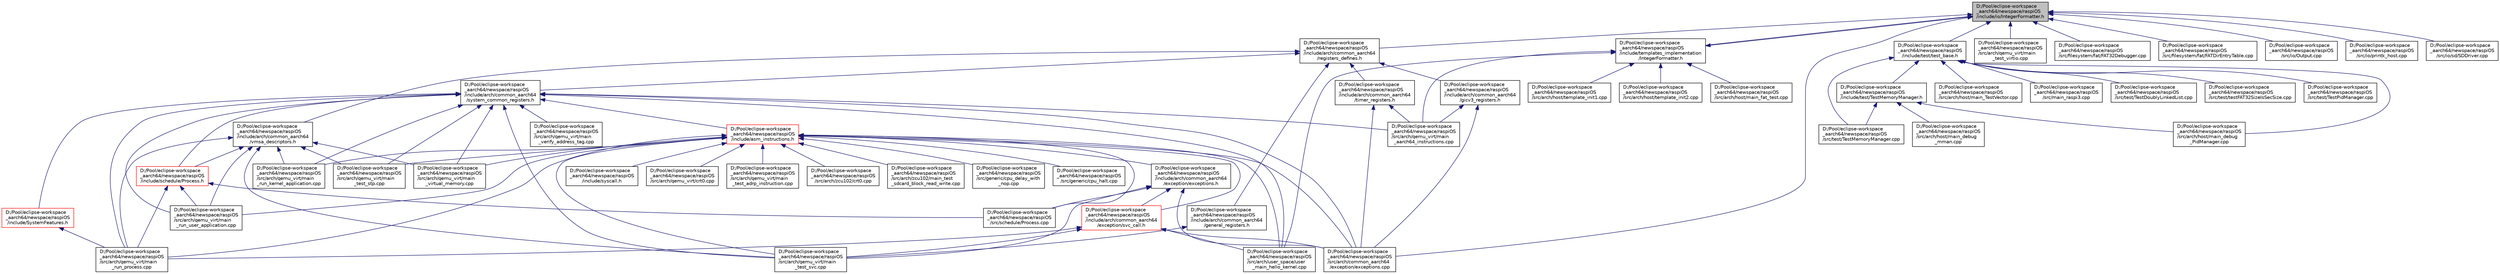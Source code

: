 digraph "D:/Pool/eclipse-workspace_aarch64/newspace/raspiOS/include/io/IntegerFormatter.h"
{
  edge [fontname="Helvetica",fontsize="10",labelfontname="Helvetica",labelfontsize="10"];
  node [fontname="Helvetica",fontsize="10",shape=record];
  Node1437 [label="D:/Pool/eclipse-workspace\l_aarch64/newspace/raspiOS\l/include/io/IntegerFormatter.h",height=0.2,width=0.4,color="black", fillcolor="grey75", style="filled", fontcolor="black"];
  Node1437 -> Node1438 [dir="back",color="midnightblue",fontsize="10",style="solid",fontname="Helvetica"];
  Node1438 [label="D:/Pool/eclipse-workspace\l_aarch64/newspace/raspiOS\l/include/arch/common_aarch64\l/registers_defines.h",height=0.2,width=0.4,color="black", fillcolor="white", style="filled",URL="$d1/dbd/registers__defines_8h.html"];
  Node1438 -> Node1439 [dir="back",color="midnightblue",fontsize="10",style="solid",fontname="Helvetica"];
  Node1439 [label="D:/Pool/eclipse-workspace\l_aarch64/newspace/raspiOS\l/include/arch/common_aarch64\l/system_common_registers.h",height=0.2,width=0.4,color="black", fillcolor="white", style="filled",URL="$d4/d1f/system__common__registers_8h.html"];
  Node1439 -> Node1440 [dir="back",color="midnightblue",fontsize="10",style="solid",fontname="Helvetica"];
  Node1440 [label="D:/Pool/eclipse-workspace\l_aarch64/newspace/raspiOS\l/include/asm_instructions.h",height=0.2,width=0.4,color="red", fillcolor="white", style="filled",URL="$d8/d2f/asm__instructions_8h.html"];
  Node1440 -> Node1441 [dir="back",color="midnightblue",fontsize="10",style="solid",fontname="Helvetica"];
  Node1441 [label="D:/Pool/eclipse-workspace\l_aarch64/newspace/raspiOS\l/include/arch/common_aarch64\l/exception/exceptions.h",height=0.2,width=0.4,color="black", fillcolor="white", style="filled",URL="$d4/d03/exceptions_8h.html"];
  Node1441 -> Node1442 [dir="back",color="midnightblue",fontsize="10",style="solid",fontname="Helvetica"];
  Node1442 [label="D:/Pool/eclipse-workspace\l_aarch64/newspace/raspiOS\l/include/arch/common_aarch64\l/exception/svc_call.h",height=0.2,width=0.4,color="red", fillcolor="white", style="filled",URL="$dc/d45/svc__call_8h.html"];
  Node1442 -> Node1443 [dir="back",color="midnightblue",fontsize="10",style="solid",fontname="Helvetica"];
  Node1443 [label="D:/Pool/eclipse-workspace\l_aarch64/newspace/raspiOS\l/src/arch/common_aarch64\l/exception/exceptions.cpp",height=0.2,width=0.4,color="black", fillcolor="white", style="filled",URL="$dd/d12/exceptions_8cpp.html"];
  Node1442 -> Node1444 [dir="back",color="midnightblue",fontsize="10",style="solid",fontname="Helvetica"];
  Node1444 [label="D:/Pool/eclipse-workspace\l_aarch64/newspace/raspiOS\l/src/arch/qemu_virt/main\l_run_process.cpp",height=0.2,width=0.4,color="black", fillcolor="white", style="filled",URL="$d9/d35/main__run__process_8cpp.html"];
  Node1442 -> Node1445 [dir="back",color="midnightblue",fontsize="10",style="solid",fontname="Helvetica"];
  Node1445 [label="D:/Pool/eclipse-workspace\l_aarch64/newspace/raspiOS\l/src/arch/qemu_virt/main\l_test_svc.cpp",height=0.2,width=0.4,color="black", fillcolor="white", style="filled",URL="$da/d8e/main__test__svc_8cpp.html"];
  Node1442 -> Node1448 [dir="back",color="midnightblue",fontsize="10",style="solid",fontname="Helvetica"];
  Node1448 [label="D:/Pool/eclipse-workspace\l_aarch64/newspace/raspiOS\l/src/arch/user_space/user\l_main_hello_kernel.cpp",height=0.2,width=0.4,color="black", fillcolor="white", style="filled",URL="$db/db2/user__main__hello__kernel_8cpp.html"];
  Node1441 -> Node1443 [dir="back",color="midnightblue",fontsize="10",style="solid",fontname="Helvetica"];
  Node1441 -> Node1445 [dir="back",color="midnightblue",fontsize="10",style="solid",fontname="Helvetica"];
  Node1441 -> Node1450 [dir="back",color="midnightblue",fontsize="10",style="solid",fontname="Helvetica"];
  Node1450 [label="D:/Pool/eclipse-workspace\l_aarch64/newspace/raspiOS\l/src/schedule/Process.cpp",height=0.2,width=0.4,color="black", fillcolor="white", style="filled",URL="$dd/d2b/_process_8cpp.html"];
  Node1440 -> Node1442 [dir="back",color="midnightblue",fontsize="10",style="solid",fontname="Helvetica"];
  Node1440 -> Node1451 [dir="back",color="midnightblue",fontsize="10",style="solid",fontname="Helvetica"];
  Node1451 [label="D:/Pool/eclipse-workspace\l_aarch64/newspace/raspiOS\l/include/syscall.h",height=0.2,width=0.4,color="black", fillcolor="white", style="filled",URL="$de/ddf/syscall_8h.html"];
  Node1440 -> Node1443 [dir="back",color="midnightblue",fontsize="10",style="solid",fontname="Helvetica"];
  Node1440 -> Node1452 [dir="back",color="midnightblue",fontsize="10",style="solid",fontname="Helvetica"];
  Node1452 [label="D:/Pool/eclipse-workspace\l_aarch64/newspace/raspiOS\l/src/arch/qemu_virt/crt0.cpp",height=0.2,width=0.4,color="black", fillcolor="white", style="filled",URL="$d9/dfe/qemu__virt_2crt0_8cpp.html"];
  Node1440 -> Node1453 [dir="back",color="midnightblue",fontsize="10",style="solid",fontname="Helvetica"];
  Node1453 [label="D:/Pool/eclipse-workspace\l_aarch64/newspace/raspiOS\l/src/arch/qemu_virt/main\l_run_kernel_application.cpp",height=0.2,width=0.4,color="black", fillcolor="white", style="filled",URL="$d6/d3e/main__run__kernel__application_8cpp.html"];
  Node1440 -> Node1444 [dir="back",color="midnightblue",fontsize="10",style="solid",fontname="Helvetica"];
  Node1440 -> Node1454 [dir="back",color="midnightblue",fontsize="10",style="solid",fontname="Helvetica"];
  Node1454 [label="D:/Pool/eclipse-workspace\l_aarch64/newspace/raspiOS\l/src/arch/qemu_virt/main\l_run_user_application.cpp",height=0.2,width=0.4,color="black", fillcolor="white", style="filled",URL="$d3/d50/main__run__user__application_8cpp.html"];
  Node1440 -> Node1455 [dir="back",color="midnightblue",fontsize="10",style="solid",fontname="Helvetica"];
  Node1455 [label="D:/Pool/eclipse-workspace\l_aarch64/newspace/raspiOS\l/src/arch/qemu_virt/main\l_test_adrp_instruction.cpp",height=0.2,width=0.4,color="black", fillcolor="white", style="filled",URL="$d8/d64/main__test__adrp__instruction_8cpp.html"];
  Node1440 -> Node1456 [dir="back",color="midnightblue",fontsize="10",style="solid",fontname="Helvetica"];
  Node1456 [label="D:/Pool/eclipse-workspace\l_aarch64/newspace/raspiOS\l/src/arch/qemu_virt/main\l_test_stp.cpp",height=0.2,width=0.4,color="black", fillcolor="white", style="filled",URL="$d9/dca/main__test__stp_8cpp.html"];
  Node1440 -> Node1445 [dir="back",color="midnightblue",fontsize="10",style="solid",fontname="Helvetica"];
  Node1440 -> Node1457 [dir="back",color="midnightblue",fontsize="10",style="solid",fontname="Helvetica"];
  Node1457 [label="D:/Pool/eclipse-workspace\l_aarch64/newspace/raspiOS\l/src/arch/qemu_virt/main\l_virtual_memory.cpp",height=0.2,width=0.4,color="black", fillcolor="white", style="filled",URL="$d5/d69/main__virtual__memory_8cpp.html"];
  Node1440 -> Node1448 [dir="back",color="midnightblue",fontsize="10",style="solid",fontname="Helvetica"];
  Node1440 -> Node1458 [dir="back",color="midnightblue",fontsize="10",style="solid",fontname="Helvetica"];
  Node1458 [label="D:/Pool/eclipse-workspace\l_aarch64/newspace/raspiOS\l/src/arch/zcu102/crt0.cpp",height=0.2,width=0.4,color="black", fillcolor="white", style="filled",URL="$d4/d12/zcu102_2crt0_8cpp.html"];
  Node1440 -> Node1459 [dir="back",color="midnightblue",fontsize="10",style="solid",fontname="Helvetica"];
  Node1459 [label="D:/Pool/eclipse-workspace\l_aarch64/newspace/raspiOS\l/src/arch/zcu102/main_test\l_sdcard_block_read_write.cpp",height=0.2,width=0.4,color="black", fillcolor="white", style="filled",URL="$db/d43/main__test__sdcard__block__read__write_8cpp.html"];
  Node1440 -> Node1460 [dir="back",color="midnightblue",fontsize="10",style="solid",fontname="Helvetica"];
  Node1460 [label="D:/Pool/eclipse-workspace\l_aarch64/newspace/raspiOS\l/src/generic/cpu_delay_with\l_nop.cpp",height=0.2,width=0.4,color="black", fillcolor="white", style="filled",URL="$d4/d7b/cpu__delay__with__nop_8cpp.html"];
  Node1440 -> Node1461 [dir="back",color="midnightblue",fontsize="10",style="solid",fontname="Helvetica"];
  Node1461 [label="D:/Pool/eclipse-workspace\l_aarch64/newspace/raspiOS\l/src/generic/cpu_halt.cpp",height=0.2,width=0.4,color="black", fillcolor="white", style="filled",URL="$d4/d02/cpu__halt_8cpp.html"];
  Node1440 -> Node1450 [dir="back",color="midnightblue",fontsize="10",style="solid",fontname="Helvetica"];
  Node1439 -> Node1463 [dir="back",color="midnightblue",fontsize="10",style="solid",fontname="Helvetica"];
  Node1463 [label="D:/Pool/eclipse-workspace\l_aarch64/newspace/raspiOS\l/include/schedule/Process.h",height=0.2,width=0.4,color="red", fillcolor="white", style="filled",URL="$dd/d77/_process_8h.html"];
  Node1463 -> Node1444 [dir="back",color="midnightblue",fontsize="10",style="solid",fontname="Helvetica"];
  Node1463 -> Node1454 [dir="back",color="midnightblue",fontsize="10",style="solid",fontname="Helvetica"];
  Node1463 -> Node1450 [dir="back",color="midnightblue",fontsize="10",style="solid",fontname="Helvetica"];
  Node1439 -> Node1468 [dir="back",color="midnightblue",fontsize="10",style="solid",fontname="Helvetica"];
  Node1468 [label="D:/Pool/eclipse-workspace\l_aarch64/newspace/raspiOS\l/include/SystemFeatures.h",height=0.2,width=0.4,color="red", fillcolor="white", style="filled",URL="$dc/d74/_system_features_8h.html"];
  Node1468 -> Node1444 [dir="back",color="midnightblue",fontsize="10",style="solid",fontname="Helvetica"];
  Node1439 -> Node1443 [dir="back",color="midnightblue",fontsize="10",style="solid",fontname="Helvetica"];
  Node1439 -> Node1470 [dir="back",color="midnightblue",fontsize="10",style="solid",fontname="Helvetica"];
  Node1470 [label="D:/Pool/eclipse-workspace\l_aarch64/newspace/raspiOS\l/src/arch/qemu_virt/main\l_aarch64_instructions.cpp",height=0.2,width=0.4,color="black", fillcolor="white", style="filled",URL="$d3/d1d/main__aarch64__instructions_8cpp.html"];
  Node1439 -> Node1453 [dir="back",color="midnightblue",fontsize="10",style="solid",fontname="Helvetica"];
  Node1439 -> Node1444 [dir="back",color="midnightblue",fontsize="10",style="solid",fontname="Helvetica"];
  Node1439 -> Node1454 [dir="back",color="midnightblue",fontsize="10",style="solid",fontname="Helvetica"];
  Node1439 -> Node1456 [dir="back",color="midnightblue",fontsize="10",style="solid",fontname="Helvetica"];
  Node1439 -> Node1445 [dir="back",color="midnightblue",fontsize="10",style="solid",fontname="Helvetica"];
  Node1439 -> Node1471 [dir="back",color="midnightblue",fontsize="10",style="solid",fontname="Helvetica"];
  Node1471 [label="D:/Pool/eclipse-workspace\l_aarch64/newspace/raspiOS\l/src/arch/qemu_virt/main\l_verify_address_tag.cpp",height=0.2,width=0.4,color="black", fillcolor="white", style="filled",URL="$d8/d26/main__verify__address__tag_8cpp.html"];
  Node1439 -> Node1457 [dir="back",color="midnightblue",fontsize="10",style="solid",fontname="Helvetica"];
  Node1439 -> Node1448 [dir="back",color="midnightblue",fontsize="10",style="solid",fontname="Helvetica"];
  Node1438 -> Node1472 [dir="back",color="midnightblue",fontsize="10",style="solid",fontname="Helvetica"];
  Node1472 [label="D:/Pool/eclipse-workspace\l_aarch64/newspace/raspiOS\l/include/arch/common_aarch64\l/general_registers.h",height=0.2,width=0.4,color="black", fillcolor="white", style="filled",URL="$d1/de4/general__registers_8h.html"];
  Node1472 -> Node1445 [dir="back",color="midnightblue",fontsize="10",style="solid",fontname="Helvetica"];
  Node1438 -> Node1473 [dir="back",color="midnightblue",fontsize="10",style="solid",fontname="Helvetica"];
  Node1473 [label="D:/Pool/eclipse-workspace\l_aarch64/newspace/raspiOS\l/include/arch/common_aarch64\l/gicv3_registers.h",height=0.2,width=0.4,color="black", fillcolor="white", style="filled",URL="$d7/dc3/gicv3__registers_8h.html"];
  Node1473 -> Node1443 [dir="back",color="midnightblue",fontsize="10",style="solid",fontname="Helvetica"];
  Node1473 -> Node1470 [dir="back",color="midnightblue",fontsize="10",style="solid",fontname="Helvetica"];
  Node1438 -> Node1474 [dir="back",color="midnightblue",fontsize="10",style="solid",fontname="Helvetica"];
  Node1474 [label="D:/Pool/eclipse-workspace\l_aarch64/newspace/raspiOS\l/include/arch/common_aarch64\l/timer_registers.h",height=0.2,width=0.4,color="black", fillcolor="white", style="filled",URL="$d4/deb/timer__registers_8h.html"];
  Node1474 -> Node1443 [dir="back",color="midnightblue",fontsize="10",style="solid",fontname="Helvetica"];
  Node1474 -> Node1470 [dir="back",color="midnightblue",fontsize="10",style="solid",fontname="Helvetica"];
  Node1438 -> Node1475 [dir="back",color="midnightblue",fontsize="10",style="solid",fontname="Helvetica"];
  Node1475 [label="D:/Pool/eclipse-workspace\l_aarch64/newspace/raspiOS\l/include/arch/common_aarch64\l/vmsa_descriptors.h",height=0.2,width=0.4,color="black", fillcolor="white", style="filled",URL="$d5/d72/vmsa__descriptors_8h.html"];
  Node1475 -> Node1463 [dir="back",color="midnightblue",fontsize="10",style="solid",fontname="Helvetica"];
  Node1475 -> Node1453 [dir="back",color="midnightblue",fontsize="10",style="solid",fontname="Helvetica"];
  Node1475 -> Node1444 [dir="back",color="midnightblue",fontsize="10",style="solid",fontname="Helvetica"];
  Node1475 -> Node1454 [dir="back",color="midnightblue",fontsize="10",style="solid",fontname="Helvetica"];
  Node1475 -> Node1456 [dir="back",color="midnightblue",fontsize="10",style="solid",fontname="Helvetica"];
  Node1475 -> Node1445 [dir="back",color="midnightblue",fontsize="10",style="solid",fontname="Helvetica"];
  Node1475 -> Node1457 [dir="back",color="midnightblue",fontsize="10",style="solid",fontname="Helvetica"];
  Node1437 -> Node1476 [dir="back",color="midnightblue",fontsize="10",style="solid",fontname="Helvetica"];
  Node1476 [label="D:/Pool/eclipse-workspace\l_aarch64/newspace/raspiOS\l/include/templates_implementation\l/IntegerFormatter.h",height=0.2,width=0.4,color="black", fillcolor="white", style="filled",URL="$dc/d84/templates__implementation_2_integer_formatter_8h.html"];
  Node1476 -> Node1437 [dir="back",color="midnightblue",fontsize="10",style="solid",fontname="Helvetica"];
  Node1476 -> Node1477 [dir="back",color="midnightblue",fontsize="10",style="solid",fontname="Helvetica"];
  Node1477 [label="D:/Pool/eclipse-workspace\l_aarch64/newspace/raspiOS\l/src/arch/host/main_fat_test.cpp",height=0.2,width=0.4,color="black", fillcolor="white", style="filled",URL="$d2/d27/main__fat__test_8cpp.html"];
  Node1476 -> Node1478 [dir="back",color="midnightblue",fontsize="10",style="solid",fontname="Helvetica"];
  Node1478 [label="D:/Pool/eclipse-workspace\l_aarch64/newspace/raspiOS\l/src/arch/host/template_init1.cpp",height=0.2,width=0.4,color="black", fillcolor="white", style="filled",URL="$da/dd3/template__init1_8cpp.html"];
  Node1476 -> Node1479 [dir="back",color="midnightblue",fontsize="10",style="solid",fontname="Helvetica"];
  Node1479 [label="D:/Pool/eclipse-workspace\l_aarch64/newspace/raspiOS\l/src/arch/host/template_init2.cpp",height=0.2,width=0.4,color="black", fillcolor="white", style="filled",URL="$dc/d3f/template__init2_8cpp.html"];
  Node1476 -> Node1470 [dir="back",color="midnightblue",fontsize="10",style="solid",fontname="Helvetica"];
  Node1476 -> Node1448 [dir="back",color="midnightblue",fontsize="10",style="solid",fontname="Helvetica"];
  Node1437 -> Node1480 [dir="back",color="midnightblue",fontsize="10",style="solid",fontname="Helvetica"];
  Node1480 [label="D:/Pool/eclipse-workspace\l_aarch64/newspace/raspiOS\l/include/test/test_base.h",height=0.2,width=0.4,color="black", fillcolor="white", style="filled",URL="$dc/d74/test__base_8h.html"];
  Node1480 -> Node1481 [dir="back",color="midnightblue",fontsize="10",style="solid",fontname="Helvetica"];
  Node1481 [label="D:/Pool/eclipse-workspace\l_aarch64/newspace/raspiOS\l/include/test/TestMemoryManager.h",height=0.2,width=0.4,color="black", fillcolor="white", style="filled",URL="$d9/d3b/_test_memory_manager_8h.html"];
  Node1481 -> Node1482 [dir="back",color="midnightblue",fontsize="10",style="solid",fontname="Helvetica"];
  Node1482 [label="D:/Pool/eclipse-workspace\l_aarch64/newspace/raspiOS\l/src/arch/host/main_debug\l_mman.cpp",height=0.2,width=0.4,color="black", fillcolor="white", style="filled",URL="$d2/d6d/main__debug__mman_8cpp.html"];
  Node1481 -> Node1483 [dir="back",color="midnightblue",fontsize="10",style="solid",fontname="Helvetica"];
  Node1483 [label="D:/Pool/eclipse-workspace\l_aarch64/newspace/raspiOS\l/src/arch/host/main_debug\l_PidManager.cpp",height=0.2,width=0.4,color="black", fillcolor="white", style="filled",URL="$d1/d40/main__debug___pid_manager_8cpp.html"];
  Node1481 -> Node1484 [dir="back",color="midnightblue",fontsize="10",style="solid",fontname="Helvetica"];
  Node1484 [label="D:/Pool/eclipse-workspace\l_aarch64/newspace/raspiOS\l/src/test/TestMemoryManager.cpp",height=0.2,width=0.4,color="black", fillcolor="white", style="filled",URL="$d8/dfd/_test_memory_manager_8cpp.html"];
  Node1480 -> Node1483 [dir="back",color="midnightblue",fontsize="10",style="solid",fontname="Helvetica"];
  Node1480 -> Node1485 [dir="back",color="midnightblue",fontsize="10",style="solid",fontname="Helvetica"];
  Node1485 [label="D:/Pool/eclipse-workspace\l_aarch64/newspace/raspiOS\l/src/arch/host/main_TestVector.cpp",height=0.2,width=0.4,color="black", fillcolor="white", style="filled",URL="$d5/d46/main___test_vector_8cpp.html"];
  Node1480 -> Node1486 [dir="back",color="midnightblue",fontsize="10",style="solid",fontname="Helvetica"];
  Node1486 [label="D:/Pool/eclipse-workspace\l_aarch64/newspace/raspiOS\l/src/main_raspi3.cpp",height=0.2,width=0.4,color="black", fillcolor="white", style="filled",URL="$d6/d05/main__raspi3_8cpp.html"];
  Node1480 -> Node1487 [dir="back",color="midnightblue",fontsize="10",style="solid",fontname="Helvetica"];
  Node1487 [label="D:/Pool/eclipse-workspace\l_aarch64/newspace/raspiOS\l/src/test/TestDoublyLinkedList.cpp",height=0.2,width=0.4,color="black", fillcolor="white", style="filled",URL="$d4/d96/_test_doubly_linked_list_8cpp.html"];
  Node1480 -> Node1488 [dir="back",color="midnightblue",fontsize="10",style="solid",fontname="Helvetica"];
  Node1488 [label="D:/Pool/eclipse-workspace\l_aarch64/newspace/raspiOS\l/src/test/testFAT32SizeIsSecSize.cpp",height=0.2,width=0.4,color="black", fillcolor="white", style="filled",URL="$d1/d9f/test_f_a_t32_size_is_sec_size_8cpp.html"];
  Node1480 -> Node1484 [dir="back",color="midnightblue",fontsize="10",style="solid",fontname="Helvetica"];
  Node1480 -> Node1489 [dir="back",color="midnightblue",fontsize="10",style="solid",fontname="Helvetica"];
  Node1489 [label="D:/Pool/eclipse-workspace\l_aarch64/newspace/raspiOS\l/src/test/TestPidManager.cpp",height=0.2,width=0.4,color="black", fillcolor="white", style="filled",URL="$d9/d4f/_test_pid_manager_8cpp.html"];
  Node1437 -> Node1443 [dir="back",color="midnightblue",fontsize="10",style="solid",fontname="Helvetica"];
  Node1437 -> Node1490 [dir="back",color="midnightblue",fontsize="10",style="solid",fontname="Helvetica"];
  Node1490 [label="D:/Pool/eclipse-workspace\l_aarch64/newspace/raspiOS\l/src/arch/qemu_virt/main\l_test_virtio.cpp",height=0.2,width=0.4,color="black", fillcolor="white", style="filled",URL="$d0/d67/main__test__virtio_8cpp.html"];
  Node1437 -> Node1491 [dir="back",color="midnightblue",fontsize="10",style="solid",fontname="Helvetica"];
  Node1491 [label="D:/Pool/eclipse-workspace\l_aarch64/newspace/raspiOS\l/src/filesystem/fat/FAT32Debugger.cpp",height=0.2,width=0.4,color="black", fillcolor="white", style="filled",URL="$d7/de4/_f_a_t32_debugger_8cpp.html"];
  Node1437 -> Node1492 [dir="back",color="midnightblue",fontsize="10",style="solid",fontname="Helvetica"];
  Node1492 [label="D:/Pool/eclipse-workspace\l_aarch64/newspace/raspiOS\l/src/filesystem/fat/FATDirEntryTable.cpp",height=0.2,width=0.4,color="black", fillcolor="white", style="filled",URL="$d9/de1/_f_a_t_dir_entry_table_8cpp.html"];
  Node1437 -> Node1493 [dir="back",color="midnightblue",fontsize="10",style="solid",fontname="Helvetica"];
  Node1493 [label="D:/Pool/eclipse-workspace\l_aarch64/newspace/raspiOS\l/src/io/Output.cpp",height=0.2,width=0.4,color="black", fillcolor="white", style="filled",URL="$dd/d4c/_output_8cpp.html"];
  Node1437 -> Node1494 [dir="back",color="midnightblue",fontsize="10",style="solid",fontname="Helvetica"];
  Node1494 [label="D:/Pool/eclipse-workspace\l_aarch64/newspace/raspiOS\l/src/io/printk_host.cpp",height=0.2,width=0.4,color="black", fillcolor="white", style="filled",URL="$d2/d67/printk__host_8cpp.html"];
  Node1437 -> Node1495 [dir="back",color="midnightblue",fontsize="10",style="solid",fontname="Helvetica"];
  Node1495 [label="D:/Pool/eclipse-workspace\l_aarch64/newspace/raspiOS\l/src/io/sd/SDDriver.cpp",height=0.2,width=0.4,color="black", fillcolor="white", style="filled",URL="$d9/d31/_s_d_driver_8cpp.html"];
}
